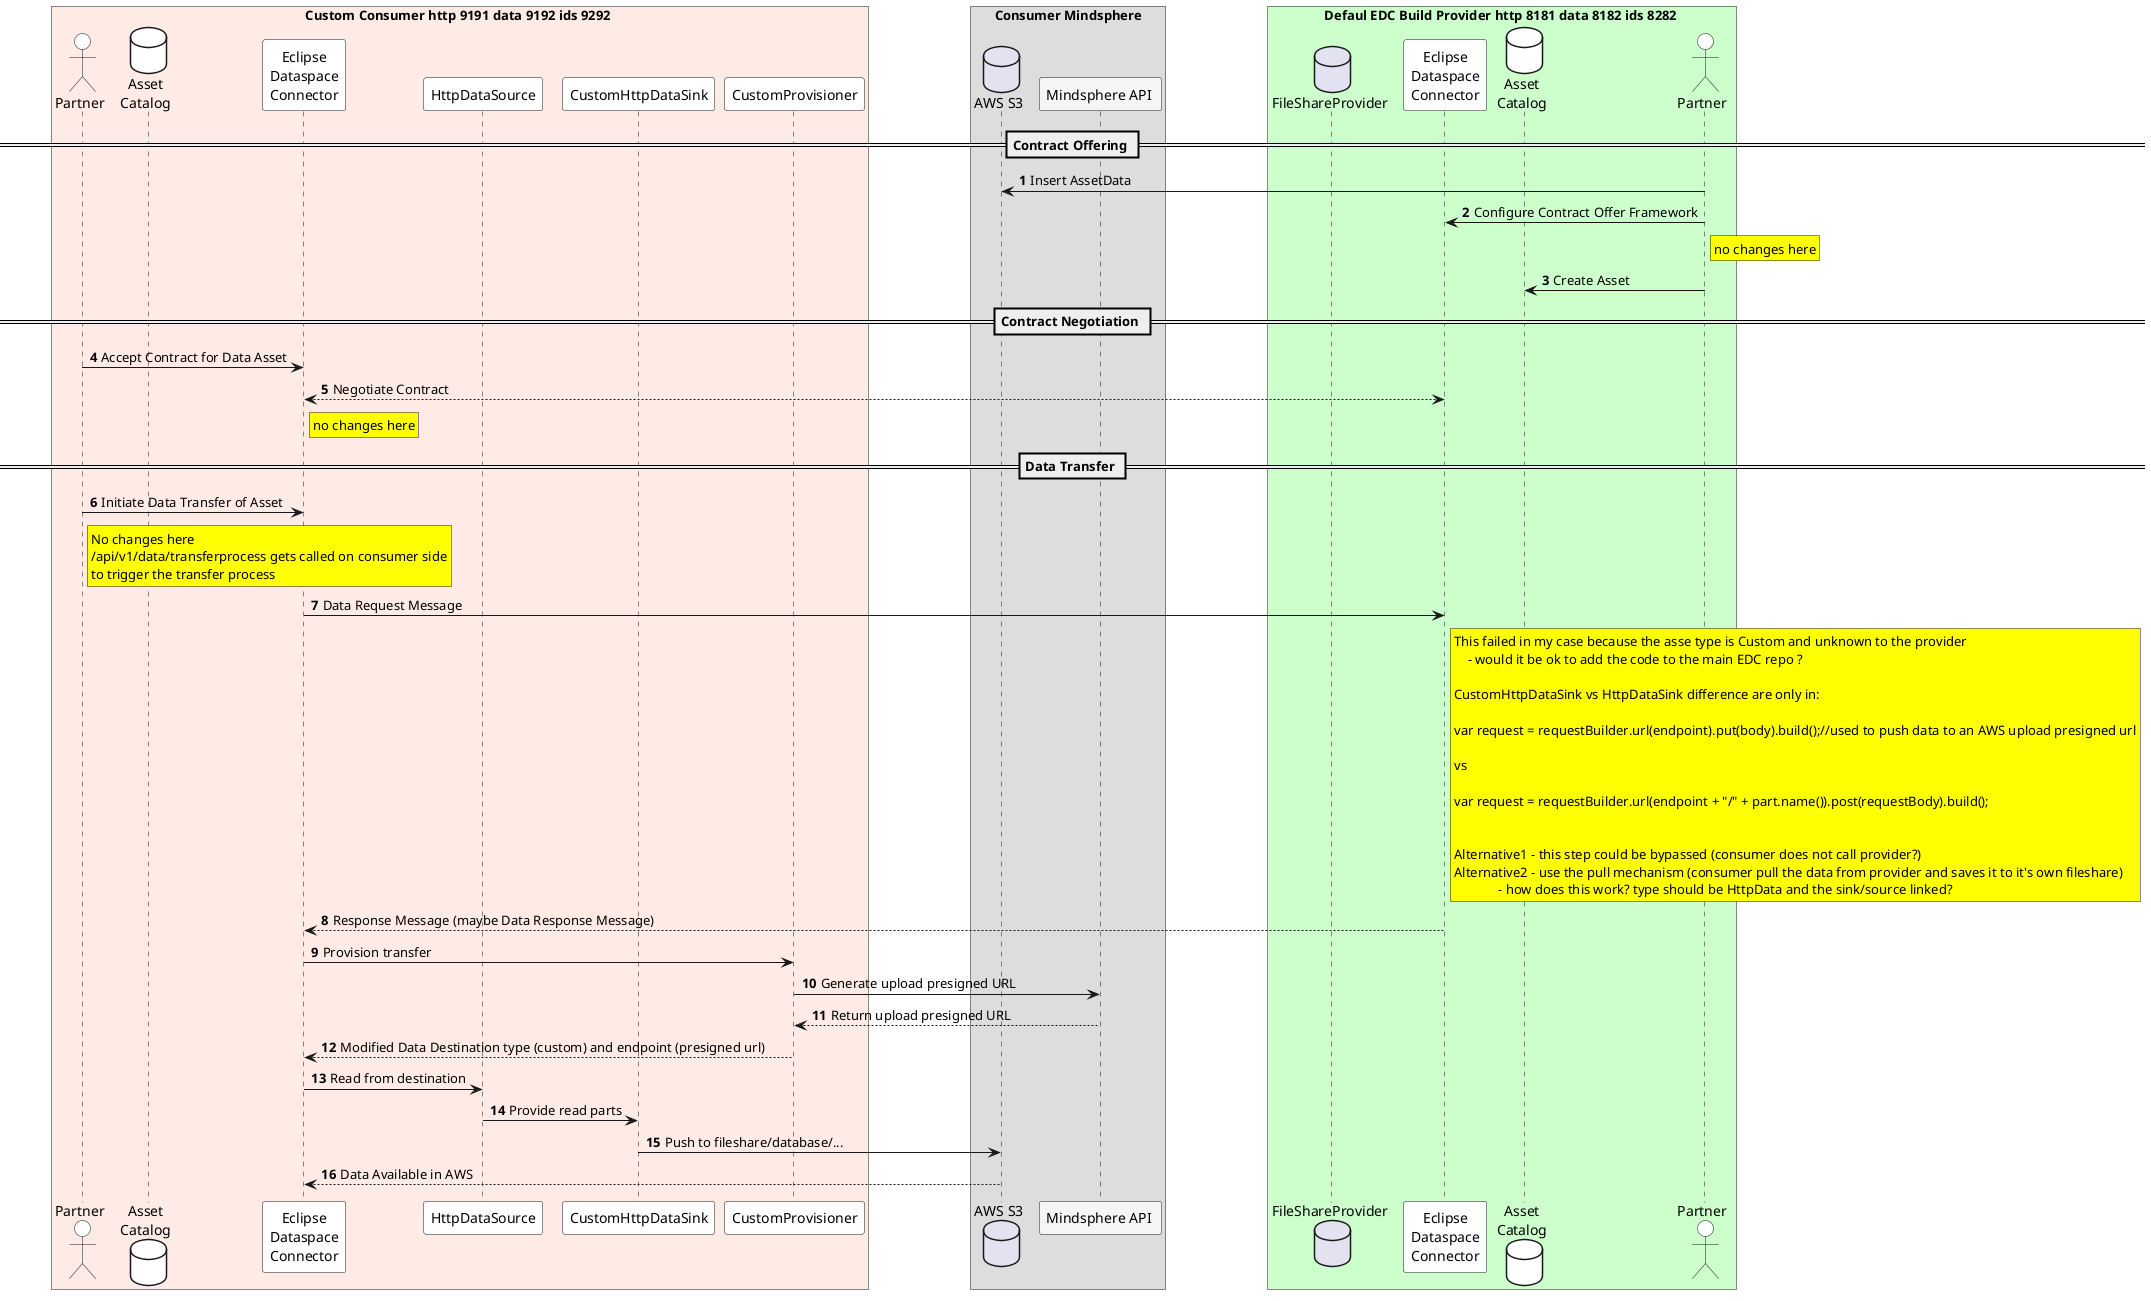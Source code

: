 @startuml

autonumber

skinparam BoxPadding 50

skinParam NoteBackgroundColor WhiteSmoke
skinParam NoteFontColor Black
skinParam ParticipantBackgroundColor WhiteSmoke
skinParam ActorBackgroundColor WhiteSmoke
skinParam AgentBackgroundColor White
skinParam AgentBorderColor SkyBlue
skinparam shadowing false

!define ConsumerColor ffebe6
!define ProviderColor ccffcc
!define WarningColor Business
!define LeadColor Technology

box Custom Consumer http 9191 data 9192 ids 9292 #ConsumerColor
    actor Partner1 as "Partner" #white
    database AssetCatalogConsumer as "Asset\nCatalog" #white
    participant ConnectorConsumer as "Eclipse\nDataspace\nConnector" #white
    participant HttpDataSource as "HttpDataSource" #white
    participant CustomHttpDataSink as "CustomHttpDataSink" #white
    participant CustomProvisioner as "CustomProvisioner" #white
end box

box "Consumer Mindsphere"
    database FileShare2 as "AWS S3"
    participant MindsphereAPI as "Mindsphere API "
end box

box Defaul EDC Build Provider http 8181 data 8182 ids 8282 #ProviderColor
    database FileShareProvider
    participant ConnectorProvider as "Eclipse\nDataspace\nConnector" #white
    database AssetCatalogProvider as "Asset\nCatalog" #white
    actor Partner2 as "Partner" #white
end box

== Contract Offering ==

Partner2 -> FileShare2 : Insert AssetData
Partner2 -> ConnectorProvider : Configure Contract Offer Framework
rnote right Partner2 #yellow
no changes here
end note
Partner2 -> AssetCatalogProvider : Create Asset

== Contract Negotiation ==
Partner1 -> ConnectorConsumer : Accept Contract for Data Asset
ConnectorConsumer <--> ConnectorProvider : Negotiate Contract
rnote right ConnectorConsumer #yellow
no changes here
end note
== Data Transfer ==
Partner1 -> ConnectorConsumer : Initiate Data Transfer of Asset

rnote right Partner1 #yellow
No changes here
/api/v1/data/transferprocess gets called on consumer side
to trigger the transfer process
end note


ConnectorConsumer -> ConnectorProvider : Data Request Message
rnote right ConnectorProvider #yellow
This failed in my case because the asse type is Custom and unknown to the provider
    - would it be ok to add the code to the main EDC repo ?

CustomHttpDataSink vs HttpDataSink difference are only in:

var request = requestBuilder.url(endpoint).put(body).build();//used to push data to an AWS upload presigned url

vs

var request = requestBuilder.url(endpoint + "/" + part.name()).post(requestBody).build();


Alternative1 - this step could be bypassed (consumer does not call provider?)
Alternative2 - use the pull mechanism (consumer pull the data from provider and saves it to it's own fileshare)
             - how does this work? type should be HttpData and the sink/source linked?
end note

return Response Message (maybe Data Response Message)


ConnectorConsumer -> CustomProvisioner : Provision transfer
CustomProvisioner -> MindsphereAPI : Generate upload presigned URL
CustomProvisioner <-- MindsphereAPI : Return upload presigned URL
ConnectorConsumer <-- CustomProvisioner : Modified Data Destination type (custom) and endpoint (presigned url)

ConnectorConsumer -> HttpDataSource : Read from destination
HttpDataSource -> CustomHttpDataSink : Provide read parts
CustomHttpDataSink -> FileShare2 : Push to fileshare/database/...
ConnectorConsumer <-- FileShare2 : Data Available in AWS

@enduml